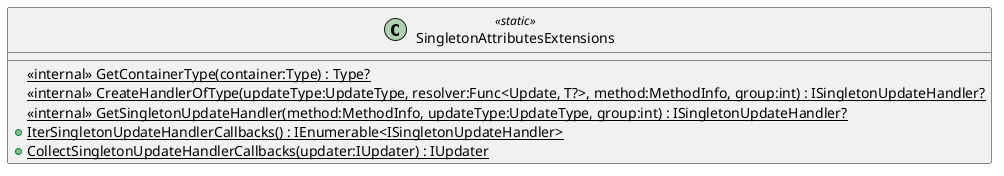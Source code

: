 @startuml
class SingletonAttributesExtensions <<static>> {
    <<internal>> {static} GetContainerType(container:Type) : Type?
    <<internal>> {static} CreateHandlerOfType(updateType:UpdateType, resolver:Func<Update, T?>, method:MethodInfo, group:int) : ISingletonUpdateHandler?
    <<internal>> {static} GetSingletonUpdateHandler(method:MethodInfo, updateType:UpdateType, group:int) : ISingletonUpdateHandler?
    + {static} IterSingletonUpdateHandlerCallbacks() : IEnumerable<ISingletonUpdateHandler>
    + {static} CollectSingletonUpdateHandlerCallbacks(updater:IUpdater) : IUpdater
}
@enduml
